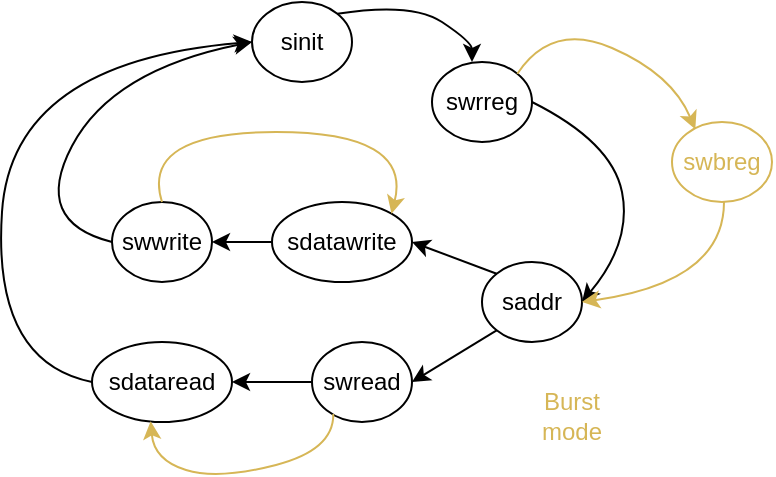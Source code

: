 <mxfile version="14.6.13" type="device"><diagram id="qW3i7_k0rs31cUlDjsJn" name="Page-1"><mxGraphModel dx="474" dy="276" grid="0" gridSize="10" guides="1" tooltips="1" connect="1" arrows="1" fold="1" page="1" pageScale="1" pageWidth="850" pageHeight="1100" math="0" shadow="0"><root><mxCell id="0"/><mxCell id="1" parent="0"/><mxCell id="5VibjpQTuv2W_uwCDDh9-3" value="" style="group" vertex="1" connectable="0" parent="1"><mxGeometry x="260" y="110" width="50" height="40" as="geometry"/></mxCell><mxCell id="5VibjpQTuv2W_uwCDDh9-1" value="" style="ellipse;whiteSpace=wrap;html=1;" vertex="1" parent="5VibjpQTuv2W_uwCDDh9-3"><mxGeometry width="50" height="40" as="geometry"/></mxCell><mxCell id="5VibjpQTuv2W_uwCDDh9-2" value="sinit" style="text;html=1;strokeColor=none;fillColor=none;align=center;verticalAlign=middle;whiteSpace=wrap;rounded=0;" vertex="1" parent="5VibjpQTuv2W_uwCDDh9-3"><mxGeometry x="5" y="10" width="40" height="20" as="geometry"/></mxCell><mxCell id="5VibjpQTuv2W_uwCDDh9-4" value="" style="group" vertex="1" connectable="0" parent="1"><mxGeometry x="350" y="140" width="50" height="40" as="geometry"/></mxCell><mxCell id="5VibjpQTuv2W_uwCDDh9-5" value="" style="ellipse;whiteSpace=wrap;html=1;" vertex="1" parent="5VibjpQTuv2W_uwCDDh9-4"><mxGeometry width="50" height="40" as="geometry"/></mxCell><mxCell id="5VibjpQTuv2W_uwCDDh9-6" value="swrreg" style="text;html=1;strokeColor=none;fillColor=none;align=center;verticalAlign=middle;whiteSpace=wrap;rounded=0;" vertex="1" parent="5VibjpQTuv2W_uwCDDh9-4"><mxGeometry x="5" y="10" width="40" height="20" as="geometry"/></mxCell><mxCell id="5VibjpQTuv2W_uwCDDh9-7" value="" style="curved=1;endArrow=classic;html=1;exitX=1;exitY=0;exitDx=0;exitDy=0;entryX=0.4;entryY=0;entryDx=0;entryDy=0;entryPerimeter=0;" edge="1" parent="1" source="5VibjpQTuv2W_uwCDDh9-1" target="5VibjpQTuv2W_uwCDDh9-5"><mxGeometry width="50" height="50" relative="1" as="geometry"><mxPoint x="300" y="200" as="sourcePoint"/><mxPoint x="350" y="150" as="targetPoint"/><Array as="points"><mxPoint x="340" y="110"/><mxPoint x="370" y="130"/></Array></mxGeometry></mxCell><mxCell id="5VibjpQTuv2W_uwCDDh9-8" value="" style="group" vertex="1" connectable="0" parent="1"><mxGeometry x="375" y="240" width="50" height="40" as="geometry"/></mxCell><mxCell id="5VibjpQTuv2W_uwCDDh9-9" value="" style="ellipse;whiteSpace=wrap;html=1;" vertex="1" parent="5VibjpQTuv2W_uwCDDh9-8"><mxGeometry width="50" height="40" as="geometry"/></mxCell><mxCell id="5VibjpQTuv2W_uwCDDh9-10" value="saddr" style="text;html=1;strokeColor=none;fillColor=none;align=center;verticalAlign=middle;whiteSpace=wrap;rounded=0;" vertex="1" parent="5VibjpQTuv2W_uwCDDh9-8"><mxGeometry x="5" y="10" width="40" height="20" as="geometry"/></mxCell><mxCell id="5VibjpQTuv2W_uwCDDh9-17" value="" style="group" vertex="1" connectable="0" parent="1"><mxGeometry x="270" y="210" width="70" height="40" as="geometry"/></mxCell><mxCell id="5VibjpQTuv2W_uwCDDh9-18" value="" style="ellipse;whiteSpace=wrap;html=1;" vertex="1" parent="5VibjpQTuv2W_uwCDDh9-17"><mxGeometry width="70" height="40" as="geometry"/></mxCell><mxCell id="5VibjpQTuv2W_uwCDDh9-19" value="sdatawrite" style="text;html=1;strokeColor=none;fillColor=none;align=center;verticalAlign=middle;whiteSpace=wrap;rounded=0;" vertex="1" parent="5VibjpQTuv2W_uwCDDh9-17"><mxGeometry x="7" y="10" width="56" height="20" as="geometry"/></mxCell><mxCell id="5VibjpQTuv2W_uwCDDh9-20" value="" style="group" vertex="1" connectable="0" parent="1"><mxGeometry x="290" y="280" width="50" height="40" as="geometry"/></mxCell><mxCell id="5VibjpQTuv2W_uwCDDh9-21" value="" style="ellipse;whiteSpace=wrap;html=1;" vertex="1" parent="5VibjpQTuv2W_uwCDDh9-20"><mxGeometry width="50" height="40" as="geometry"/></mxCell><mxCell id="5VibjpQTuv2W_uwCDDh9-22" value="swread" style="text;html=1;strokeColor=none;fillColor=none;align=center;verticalAlign=middle;whiteSpace=wrap;rounded=0;" vertex="1" parent="5VibjpQTuv2W_uwCDDh9-20"><mxGeometry x="5" y="10" width="40" height="20" as="geometry"/></mxCell><mxCell id="5VibjpQTuv2W_uwCDDh9-23" value="" style="endArrow=classic;html=1;startSize=6;endSize=6;entryX=1;entryY=0.5;entryDx=0;entryDy=0;exitX=0;exitY=0;exitDx=0;exitDy=0;" edge="1" parent="1" source="5VibjpQTuv2W_uwCDDh9-9" target="5VibjpQTuv2W_uwCDDh9-18"><mxGeometry width="50" height="50" relative="1" as="geometry"><mxPoint x="330" y="270" as="sourcePoint"/><mxPoint x="380" y="220" as="targetPoint"/></mxGeometry></mxCell><mxCell id="5VibjpQTuv2W_uwCDDh9-25" value="" style="endArrow=classic;html=1;startSize=6;endSize=6;entryX=1;entryY=0.5;entryDx=0;entryDy=0;exitX=0;exitY=1;exitDx=0;exitDy=0;" edge="1" parent="1" source="5VibjpQTuv2W_uwCDDh9-9" target="5VibjpQTuv2W_uwCDDh9-21"><mxGeometry width="50" height="50" relative="1" as="geometry"><mxPoint x="330" y="270" as="sourcePoint"/><mxPoint x="380" y="220" as="targetPoint"/></mxGeometry></mxCell><mxCell id="5VibjpQTuv2W_uwCDDh9-26" value="" style="group" vertex="1" connectable="0" parent="1"><mxGeometry x="180" y="280" width="70" height="40" as="geometry"/></mxCell><mxCell id="5VibjpQTuv2W_uwCDDh9-27" value="" style="ellipse;whiteSpace=wrap;html=1;" vertex="1" parent="5VibjpQTuv2W_uwCDDh9-26"><mxGeometry width="70" height="40" as="geometry"/></mxCell><mxCell id="5VibjpQTuv2W_uwCDDh9-28" value="sdataread" style="text;html=1;strokeColor=none;fillColor=none;align=center;verticalAlign=middle;whiteSpace=wrap;rounded=0;" vertex="1" parent="5VibjpQTuv2W_uwCDDh9-26"><mxGeometry x="7" y="10" width="56" height="20" as="geometry"/></mxCell><mxCell id="5VibjpQTuv2W_uwCDDh9-29" value="" style="endArrow=classic;html=1;startSize=6;endSize=6;exitX=0;exitY=0.5;exitDx=0;exitDy=0;entryX=1;entryY=0.5;entryDx=0;entryDy=0;" edge="1" parent="1" source="5VibjpQTuv2W_uwCDDh9-21" target="5VibjpQTuv2W_uwCDDh9-27"><mxGeometry width="50" height="50" relative="1" as="geometry"><mxPoint x="330" y="270" as="sourcePoint"/><mxPoint x="380" y="220" as="targetPoint"/></mxGeometry></mxCell><mxCell id="5VibjpQTuv2W_uwCDDh9-30" value="" style="curved=1;endArrow=classic;html=1;startSize=6;endSize=6;entryX=0;entryY=0.5;entryDx=0;entryDy=0;exitX=0;exitY=0.5;exitDx=0;exitDy=0;" edge="1" parent="1" source="5VibjpQTuv2W_uwCDDh9-27" target="5VibjpQTuv2W_uwCDDh9-1"><mxGeometry width="50" height="50" relative="1" as="geometry"><mxPoint x="330" y="270" as="sourcePoint"/><mxPoint x="380" y="220" as="targetPoint"/><Array as="points"><mxPoint x="130" y="290"/><mxPoint x="140" y="140"/></Array></mxGeometry></mxCell><mxCell id="5VibjpQTuv2W_uwCDDh9-31" value="" style="group" vertex="1" connectable="0" parent="1"><mxGeometry x="190" y="210" width="50" height="40" as="geometry"/></mxCell><mxCell id="5VibjpQTuv2W_uwCDDh9-32" value="" style="ellipse;whiteSpace=wrap;html=1;" vertex="1" parent="5VibjpQTuv2W_uwCDDh9-31"><mxGeometry width="50" height="40" as="geometry"/></mxCell><mxCell id="5VibjpQTuv2W_uwCDDh9-33" value="swwrite" style="text;html=1;strokeColor=none;fillColor=none;align=center;verticalAlign=middle;whiteSpace=wrap;rounded=0;" vertex="1" parent="5VibjpQTuv2W_uwCDDh9-31"><mxGeometry x="5" y="10" width="40" height="20" as="geometry"/></mxCell><mxCell id="5VibjpQTuv2W_uwCDDh9-34" value="" style="endArrow=classic;html=1;startSize=6;endSize=6;exitX=0;exitY=0.5;exitDx=0;exitDy=0;entryX=1;entryY=0.5;entryDx=0;entryDy=0;" edge="1" parent="1" source="5VibjpQTuv2W_uwCDDh9-18" target="5VibjpQTuv2W_uwCDDh9-32"><mxGeometry width="50" height="50" relative="1" as="geometry"><mxPoint x="330" y="270" as="sourcePoint"/><mxPoint x="380" y="220" as="targetPoint"/></mxGeometry></mxCell><mxCell id="5VibjpQTuv2W_uwCDDh9-35" value="" style="curved=1;endArrow=classic;html=1;startSize=6;endSize=6;entryX=0;entryY=0.5;entryDx=0;entryDy=0;exitX=0;exitY=0.5;exitDx=0;exitDy=0;" edge="1" parent="1" source="5VibjpQTuv2W_uwCDDh9-32" target="5VibjpQTuv2W_uwCDDh9-1"><mxGeometry width="50" height="50" relative="1" as="geometry"><mxPoint x="330" y="220" as="sourcePoint"/><mxPoint x="380" y="170" as="targetPoint"/><Array as="points"><mxPoint x="150" y="220"/><mxPoint x="190" y="144"/></Array></mxGeometry></mxCell><mxCell id="5VibjpQTuv2W_uwCDDh9-36" value="" style="curved=1;endArrow=classic;html=1;startSize=6;endSize=6;entryX=1;entryY=0.5;entryDx=0;entryDy=0;exitX=1;exitY=0.5;exitDx=0;exitDy=0;" edge="1" parent="1" source="5VibjpQTuv2W_uwCDDh9-5" target="5VibjpQTuv2W_uwCDDh9-9"><mxGeometry width="50" height="50" relative="1" as="geometry"><mxPoint x="330" y="260" as="sourcePoint"/><mxPoint x="380" y="210" as="targetPoint"/><Array as="points"><mxPoint x="440" y="180"/><mxPoint x="450" y="230"/></Array></mxGeometry></mxCell><mxCell id="5VibjpQTuv2W_uwCDDh9-37" value="" style="group;" vertex="1" connectable="0" parent="1"><mxGeometry x="470" y="170" width="50" height="40" as="geometry"/></mxCell><mxCell id="5VibjpQTuv2W_uwCDDh9-38" value="" style="ellipse;whiteSpace=wrap;html=1;strokeColor=#D6B656;" vertex="1" parent="5VibjpQTuv2W_uwCDDh9-37"><mxGeometry width="50" height="40" as="geometry"/></mxCell><mxCell id="5VibjpQTuv2W_uwCDDh9-39" value="&lt;font color=&quot;#d6b656&quot;&gt;swbreg&lt;/font&gt;" style="text;html=1;align=center;verticalAlign=middle;whiteSpace=wrap;rounded=0;" vertex="1" parent="5VibjpQTuv2W_uwCDDh9-37"><mxGeometry x="5" y="10" width="40" height="20" as="geometry"/></mxCell><mxCell id="5VibjpQTuv2W_uwCDDh9-41" value="" style="curved=1;endArrow=classic;html=1;startSize=6;endSize=6;entryX=0.233;entryY=0.092;entryDx=0;entryDy=0;entryPerimeter=0;exitX=1;exitY=0;exitDx=0;exitDy=0;fillColor=#fff2cc;strokeColor=#d6b656;" edge="1" parent="1" source="5VibjpQTuv2W_uwCDDh9-5" target="5VibjpQTuv2W_uwCDDh9-38"><mxGeometry width="50" height="50" relative="1" as="geometry"><mxPoint x="410" y="155" as="sourcePoint"/><mxPoint x="460" y="105" as="targetPoint"/><Array as="points"><mxPoint x="410" y="120"/><mxPoint x="470" y="146"/></Array></mxGeometry></mxCell><mxCell id="5VibjpQTuv2W_uwCDDh9-42" value="" style="curved=1;endArrow=classic;html=1;fontColor=#FFD966;startSize=6;endSize=6;entryX=1;entryY=0.5;entryDx=0;entryDy=0;exitX=0.52;exitY=1;exitDx=0;exitDy=0;exitPerimeter=0;strokeColor=#D6B656;" edge="1" parent="1" source="5VibjpQTuv2W_uwCDDh9-38" target="5VibjpQTuv2W_uwCDDh9-9"><mxGeometry width="50" height="50" relative="1" as="geometry"><mxPoint x="326" y="231" as="sourcePoint"/><mxPoint x="376" y="181" as="targetPoint"/><Array as="points"><mxPoint x="496" y="250"/></Array></mxGeometry></mxCell><mxCell id="5VibjpQTuv2W_uwCDDh9-43" value="" style="curved=1;endArrow=classic;html=1;fontColor=#FFD966;startSize=6;endSize=6;strokeColor=#D6B656;exitX=0.5;exitY=0;exitDx=0;exitDy=0;entryX=1;entryY=0;entryDx=0;entryDy=0;" edge="1" parent="1" source="5VibjpQTuv2W_uwCDDh9-32" target="5VibjpQTuv2W_uwCDDh9-18"><mxGeometry width="50" height="50" relative="1" as="geometry"><mxPoint x="326" y="231" as="sourcePoint"/><mxPoint x="376" y="181" as="targetPoint"/><Array as="points"><mxPoint x="204" y="175"/><mxPoint x="340" y="175"/></Array></mxGeometry></mxCell><mxCell id="5VibjpQTuv2W_uwCDDh9-44" value="" style="curved=1;endArrow=classic;html=1;fontColor=#FFD966;startSize=6;endSize=6;strokeColor=#D6B656;exitX=0.213;exitY=0.9;exitDx=0;exitDy=0;entryX=0.419;entryY=0.992;entryDx=0;entryDy=0;entryPerimeter=0;exitPerimeter=0;" edge="1" parent="1" source="5VibjpQTuv2W_uwCDDh9-21" target="5VibjpQTuv2W_uwCDDh9-27"><mxGeometry width="50" height="50" relative="1" as="geometry"><mxPoint x="326" y="284" as="sourcePoint"/><mxPoint x="376" y="234" as="targetPoint"/><Array as="points"><mxPoint x="301" y="334"/><mxPoint x="243" y="349"/><mxPoint x="211" y="339"/></Array></mxGeometry></mxCell><mxCell id="5VibjpQTuv2W_uwCDDh9-45" value="&lt;font color=&quot;#d6b656&quot;&gt;Burst mode&lt;/font&gt;" style="text;html=1;strokeColor=none;fillColor=none;align=center;verticalAlign=middle;whiteSpace=wrap;rounded=0;fontColor=#FFD966;" vertex="1" parent="1"><mxGeometry x="400" y="307" width="40" height="20" as="geometry"/></mxCell></root></mxGraphModel></diagram></mxfile>